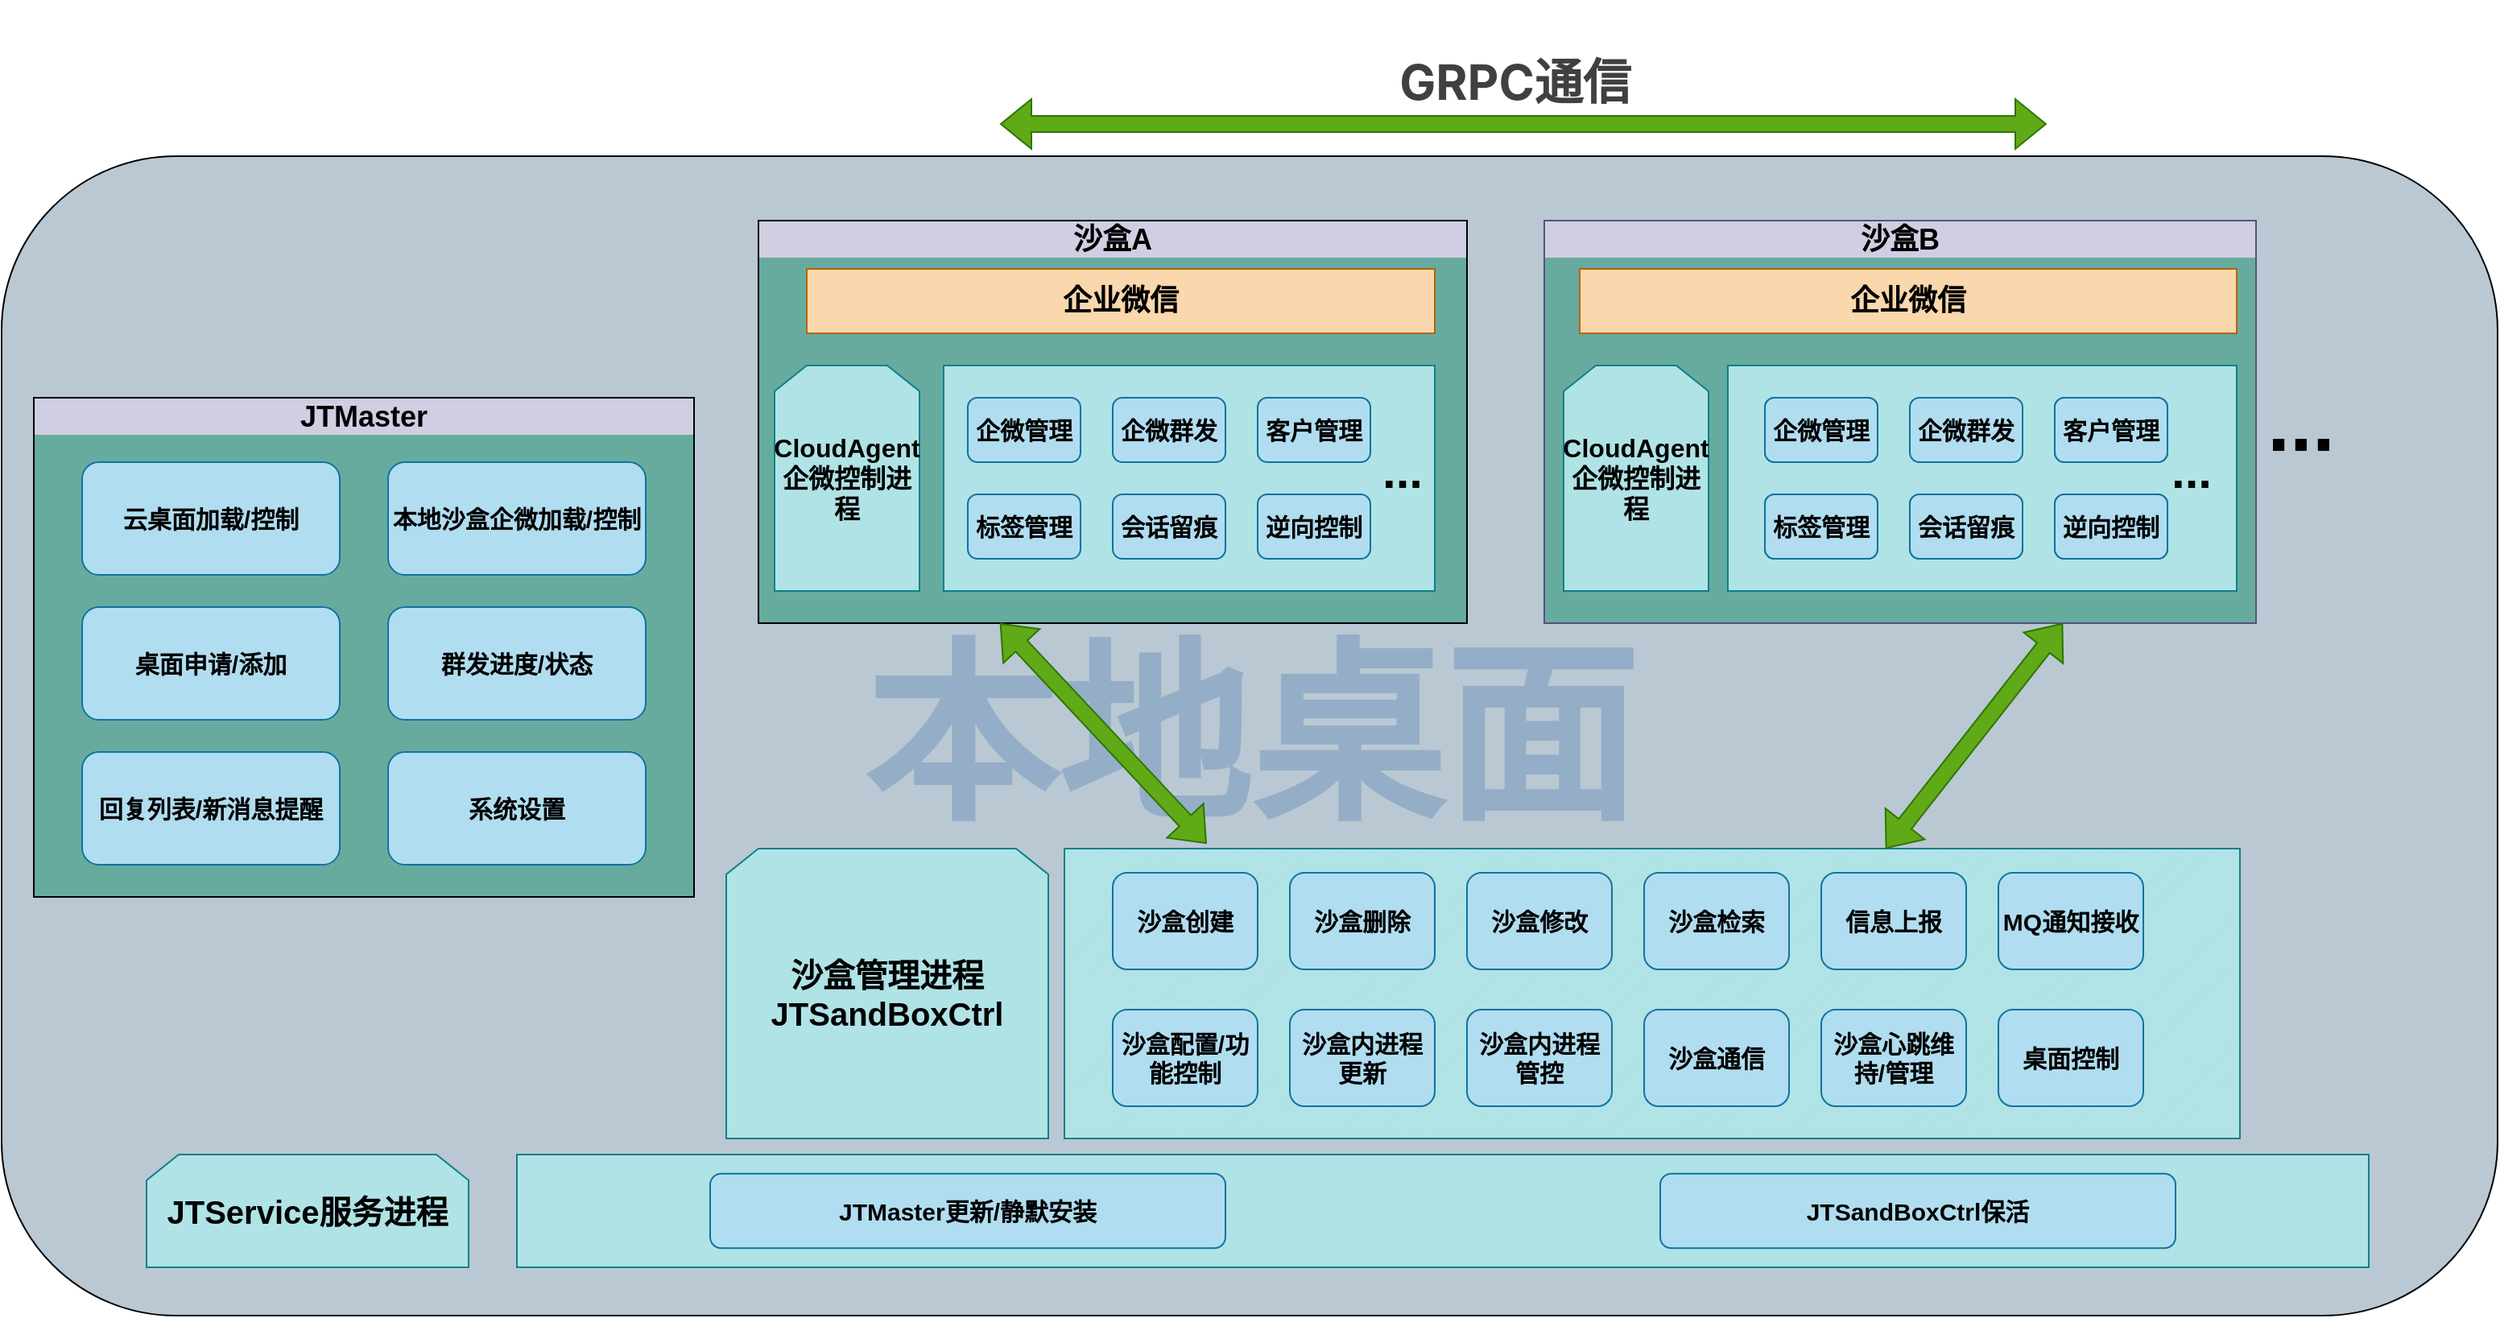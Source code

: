 <mxfile version="24.6.5" type="github">
  <diagram name="第 1 页" id="ROWNbDEXqqBWKoR7fFpO">
    <mxGraphModel dx="2261" dy="1915" grid="1" gridSize="10" guides="1" tooltips="1" connect="1" arrows="1" fold="1" page="1" pageScale="1" pageWidth="827" pageHeight="1169" math="0" shadow="0">
      <root>
        <mxCell id="0" />
        <mxCell id="1" parent="0" />
        <mxCell id="NVcDMvNec6-EQihZazwp-2" value="&lt;h1 style=&quot;font-size: 120px;&quot;&gt;&lt;font&gt;本地桌面&lt;/font&gt;&lt;/h1&gt;" style="rounded=1;whiteSpace=wrap;html=1;fillColor=#BAC8D3;strokeColor=default;fontColor=#004C99;labelBackgroundColor=none;textShadow=0;textOpacity=20;fillStyle=solid;" parent="1" vertex="1">
          <mxGeometry x="-360" y="80" width="1550" height="720" as="geometry" />
        </mxCell>
        <mxCell id="NVcDMvNec6-EQihZazwp-4" value="" style="verticalLabelPosition=bottom;verticalAlign=top;html=1;shape=mxgraph.basic.patternFillRect;fillStyle=diag;step=5;fillStrokeWidth=0.2;fillStrokeColor=#dddddd;fillColor=#b0e3e6;strokeColor=#0e8088;" parent="1" vertex="1">
          <mxGeometry x="300" y="510" width="730" height="180" as="geometry" />
        </mxCell>
        <mxCell id="NVcDMvNec6-EQihZazwp-5" value="&lt;b style=&quot;font-size: 20px;&quot;&gt;沙盒管理进程&lt;br&gt;JTSandBoxCtrl&lt;/b&gt;" style="shape=loopLimit;whiteSpace=wrap;html=1;fillColor=#b0e3e6;strokeColor=#0e8088;" parent="1" vertex="1">
          <mxGeometry x="90" y="510" width="200" height="180" as="geometry" />
        </mxCell>
        <mxCell id="NVcDMvNec6-EQihZazwp-7" value="&lt;b style=&quot;font-size: 15px;&quot;&gt;沙盒创建&lt;/b&gt;" style="rounded=1;whiteSpace=wrap;html=1;fillColor=#b1ddf0;strokeColor=#10739e;" parent="1" vertex="1">
          <mxGeometry x="330" y="525" width="90" height="60" as="geometry" />
        </mxCell>
        <mxCell id="NVcDMvNec6-EQihZazwp-8" value="&lt;b style=&quot;font-size: 15px;&quot;&gt;沙盒删除&lt;/b&gt;" style="rounded=1;whiteSpace=wrap;html=1;fillColor=#b1ddf0;strokeColor=#10739e;" parent="1" vertex="1">
          <mxGeometry x="440" y="525" width="90" height="60" as="geometry" />
        </mxCell>
        <mxCell id="NVcDMvNec6-EQihZazwp-9" value="&lt;b style=&quot;font-size: 15px;&quot;&gt;沙盒修改&lt;/b&gt;" style="rounded=1;whiteSpace=wrap;html=1;fillColor=#b1ddf0;strokeColor=#10739e;" parent="1" vertex="1">
          <mxGeometry x="550" y="525" width="90" height="60" as="geometry" />
        </mxCell>
        <mxCell id="NVcDMvNec6-EQihZazwp-10" value="&lt;b style=&quot;font-size: 15px;&quot;&gt;沙盒检索&lt;/b&gt;" style="rounded=1;whiteSpace=wrap;html=1;fillColor=#b1ddf0;strokeColor=#10739e;" parent="1" vertex="1">
          <mxGeometry x="660" y="525" width="90" height="60" as="geometry" />
        </mxCell>
        <mxCell id="NVcDMvNec6-EQihZazwp-11" value="&lt;span style=&quot;font-size: 15px;&quot;&gt;&lt;b&gt;信息上报&lt;/b&gt;&lt;/span&gt;" style="rounded=1;whiteSpace=wrap;html=1;fillColor=#b1ddf0;strokeColor=#10739e;" parent="1" vertex="1">
          <mxGeometry x="770" y="525" width="90" height="60" as="geometry" />
        </mxCell>
        <mxCell id="NVcDMvNec6-EQihZazwp-12" value="&lt;span style=&quot;font-size: 15px;&quot;&gt;&lt;b&gt;MQ通知接收&lt;/b&gt;&lt;/span&gt;" style="rounded=1;whiteSpace=wrap;html=1;fillColor=#b1ddf0;strokeColor=#10739e;" parent="1" vertex="1">
          <mxGeometry x="880" y="525" width="90" height="60" as="geometry" />
        </mxCell>
        <mxCell id="NVcDMvNec6-EQihZazwp-13" value="&lt;span style=&quot;font-size: 15px;&quot;&gt;&lt;b&gt;沙盒内进程更新&lt;/b&gt;&lt;/span&gt;" style="rounded=1;whiteSpace=wrap;html=1;fillColor=#b1ddf0;strokeColor=#10739e;" parent="1" vertex="1">
          <mxGeometry x="440" y="610" width="90" height="60" as="geometry" />
        </mxCell>
        <mxCell id="NVcDMvNec6-EQihZazwp-14" value="&lt;span style=&quot;font-size: 15px;&quot;&gt;&lt;b&gt;沙盒内进程管控&lt;/b&gt;&lt;/span&gt;" style="rounded=1;whiteSpace=wrap;html=1;fillColor=#b1ddf0;strokeColor=#10739e;" parent="1" vertex="1">
          <mxGeometry x="550" y="610" width="90" height="60" as="geometry" />
        </mxCell>
        <mxCell id="NVcDMvNec6-EQihZazwp-19" value="&lt;span style=&quot;font-size: 15px;&quot;&gt;&lt;b&gt;沙盒配置/功能控制&lt;/b&gt;&lt;/span&gt;" style="rounded=1;whiteSpace=wrap;html=1;fillColor=#b1ddf0;strokeColor=#10739e;" parent="1" vertex="1">
          <mxGeometry x="330" y="610" width="90" height="60" as="geometry" />
        </mxCell>
        <mxCell id="NVcDMvNec6-EQihZazwp-20" value="&lt;span style=&quot;font-size: 15px;&quot;&gt;&lt;b&gt;沙盒心跳维持/管理&lt;/b&gt;&lt;/span&gt;" style="rounded=1;whiteSpace=wrap;html=1;fillColor=#b1ddf0;strokeColor=#10739e;" parent="1" vertex="1">
          <mxGeometry x="770" y="610" width="90" height="60" as="geometry" />
        </mxCell>
        <mxCell id="NVcDMvNec6-EQihZazwp-21" value="&lt;span style=&quot;font-size: 15px;&quot;&gt;&lt;b&gt;沙盒通信&lt;/b&gt;&lt;/span&gt;" style="rounded=1;whiteSpace=wrap;html=1;fillColor=#b1ddf0;strokeColor=#10739e;" parent="1" vertex="1">
          <mxGeometry x="660" y="610" width="90" height="60" as="geometry" />
        </mxCell>
        <mxCell id="NVcDMvNec6-EQihZazwp-22" value="&lt;span style=&quot;font-size: 15px;&quot;&gt;&lt;b&gt;桌面控制&lt;/b&gt;&lt;/span&gt;" style="rounded=1;whiteSpace=wrap;html=1;fillColor=#b1ddf0;strokeColor=#10739e;" parent="1" vertex="1">
          <mxGeometry x="880" y="610" width="90" height="60" as="geometry" />
        </mxCell>
        <mxCell id="NVcDMvNec6-EQihZazwp-23" value="&lt;b&gt;&lt;font style=&quot;font-size: 20px;&quot;&gt;JTService服务进程&lt;/font&gt;&lt;/b&gt;" style="shape=loopLimit;whiteSpace=wrap;html=1;fillColor=#b0e3e6;strokeColor=#0e8088;" parent="1" vertex="1">
          <mxGeometry x="-270" y="700" width="200" height="70" as="geometry" />
        </mxCell>
        <mxCell id="NVcDMvNec6-EQihZazwp-24" value="" style="rounded=0;whiteSpace=wrap;html=1;fillColor=#b0e3e6;strokeColor=#0e8088;" parent="1" vertex="1">
          <mxGeometry x="-40" y="700" width="1150" height="70" as="geometry" />
        </mxCell>
        <mxCell id="NVcDMvNec6-EQihZazwp-25" value="&lt;b style=&quot;&quot;&gt;&lt;font style=&quot;font-size: 15px;&quot;&gt;JTSandBoxCtrl保活&lt;/font&gt;&lt;/b&gt;" style="rounded=1;whiteSpace=wrap;html=1;fillColor=#b1ddf0;strokeColor=#10739e;" parent="1" vertex="1">
          <mxGeometry x="670" y="711.88" width="320" height="46.25" as="geometry" />
        </mxCell>
        <mxCell id="NVcDMvNec6-EQihZazwp-29" value="&lt;h2&gt;沙盒A&lt;/h2&gt;" style="swimlane;whiteSpace=wrap;html=1;fillColor=#d0cee2;strokeColor=default;swimlaneLine=0;glass=0;rounded=0;swimlaneFillColor=#67AB9F;" parent="1" vertex="1">
          <mxGeometry x="110" y="120" width="440" height="250" as="geometry" />
        </mxCell>
        <mxCell id="NVcDMvNec6-EQihZazwp-43" value="&lt;b&gt;&lt;font style=&quot;font-size: 16px;&quot;&gt;CloudAgent企微控制进程&lt;/font&gt;&lt;/b&gt;" style="shape=loopLimit;whiteSpace=wrap;html=1;fillColor=#b0e3e6;strokeColor=#0e8088;" parent="NVcDMvNec6-EQihZazwp-29" vertex="1">
          <mxGeometry x="10" y="90" width="90" height="140" as="geometry" />
        </mxCell>
        <mxCell id="NVcDMvNec6-EQihZazwp-45" value="" style="rounded=0;whiteSpace=wrap;html=1;fillColor=#b0e3e6;strokeColor=#0e8088;" parent="NVcDMvNec6-EQihZazwp-29" vertex="1">
          <mxGeometry x="115" y="90" width="305" height="140" as="geometry" />
        </mxCell>
        <mxCell id="NVcDMvNec6-EQihZazwp-47" value="&lt;b style=&quot;font-size: 15px;&quot;&gt;企微管理&lt;/b&gt;" style="rounded=1;whiteSpace=wrap;html=1;fillColor=#b1ddf0;strokeColor=#10739e;" parent="NVcDMvNec6-EQihZazwp-29" vertex="1">
          <mxGeometry x="130" y="110" width="70" height="40" as="geometry" />
        </mxCell>
        <mxCell id="NVcDMvNec6-EQihZazwp-48" value="&lt;span style=&quot;font-size: 15px;&quot;&gt;&lt;b&gt;企微群发&lt;/b&gt;&lt;/span&gt;" style="rounded=1;whiteSpace=wrap;html=1;fillColor=#b1ddf0;strokeColor=#10739e;" parent="NVcDMvNec6-EQihZazwp-29" vertex="1">
          <mxGeometry x="220" y="110" width="70" height="40" as="geometry" />
        </mxCell>
        <mxCell id="NVcDMvNec6-EQihZazwp-49" value="&lt;span style=&quot;font-size: 15px;&quot;&gt;&lt;b&gt;客户管理&lt;/b&gt;&lt;/span&gt;" style="rounded=1;whiteSpace=wrap;html=1;fillColor=#b1ddf0;strokeColor=#10739e;" parent="NVcDMvNec6-EQihZazwp-29" vertex="1">
          <mxGeometry x="310" y="110" width="70" height="40" as="geometry" />
        </mxCell>
        <mxCell id="NVcDMvNec6-EQihZazwp-56" value="&lt;span style=&quot;font-size: 15px;&quot;&gt;&lt;b&gt;标签管理&lt;/b&gt;&lt;/span&gt;" style="rounded=1;whiteSpace=wrap;html=1;fillColor=#b1ddf0;strokeColor=#10739e;" parent="NVcDMvNec6-EQihZazwp-29" vertex="1">
          <mxGeometry x="130" y="170" width="70" height="40" as="geometry" />
        </mxCell>
        <mxCell id="NVcDMvNec6-EQihZazwp-57" value="&lt;span style=&quot;font-size: 15px;&quot;&gt;&lt;b&gt;会话留痕&lt;/b&gt;&lt;/span&gt;" style="rounded=1;whiteSpace=wrap;html=1;fillColor=#b1ddf0;strokeColor=#10739e;" parent="NVcDMvNec6-EQihZazwp-29" vertex="1">
          <mxGeometry x="220" y="170" width="70" height="40" as="geometry" />
        </mxCell>
        <mxCell id="NVcDMvNec6-EQihZazwp-58" value="&lt;span style=&quot;font-size: 15px;&quot;&gt;&lt;b&gt;逆向控制&lt;/b&gt;&lt;/span&gt;" style="rounded=1;whiteSpace=wrap;html=1;fillColor=#b1ddf0;strokeColor=#10739e;" parent="NVcDMvNec6-EQihZazwp-29" vertex="1">
          <mxGeometry x="310" y="170" width="70" height="40" as="geometry" />
        </mxCell>
        <mxCell id="NVcDMvNec6-EQihZazwp-84" value="&lt;h1&gt;&lt;font style=&quot;font-size: 30px;&quot;&gt;...&lt;/font&gt;&lt;/h1&gt;" style="text;html=1;align=center;verticalAlign=middle;whiteSpace=wrap;rounded=0;" parent="NVcDMvNec6-EQihZazwp-29" vertex="1">
          <mxGeometry x="370" y="140" width="60" height="30" as="geometry" />
        </mxCell>
        <mxCell id="NVcDMvNec6-EQihZazwp-30" value="&lt;h2&gt;沙盒B&lt;/h2&gt;" style="swimlane;whiteSpace=wrap;html=1;fillColor=#d0cee2;strokeColor=#56517e;swimlaneLine=0;swimlaneFillColor=#67AB9F;" parent="1" vertex="1">
          <mxGeometry x="598" y="120" width="442" height="250" as="geometry" />
        </mxCell>
        <mxCell id="NVcDMvNec6-EQihZazwp-42" value="&lt;h2&gt;企业微信&lt;/h2&gt;" style="rounded=0;whiteSpace=wrap;html=1;fillColor=#fad7ac;strokeColor=#b46504;" parent="NVcDMvNec6-EQihZazwp-30" vertex="1">
          <mxGeometry x="22" y="30" width="408" height="40" as="geometry" />
        </mxCell>
        <mxCell id="NVcDMvNec6-EQihZazwp-44" value="&lt;b&gt;&lt;font style=&quot;font-size: 16px;&quot;&gt;CloudAgent企微控制进程&lt;/font&gt;&lt;/b&gt;" style="shape=loopLimit;whiteSpace=wrap;html=1;fillColor=#b0e3e6;strokeColor=#0e8088;" parent="NVcDMvNec6-EQihZazwp-30" vertex="1">
          <mxGeometry x="12" y="90" width="90" height="140" as="geometry" />
        </mxCell>
        <mxCell id="NVcDMvNec6-EQihZazwp-46" value="" style="rounded=0;whiteSpace=wrap;html=1;fillColor=#b0e3e6;strokeColor=#0e8088;" parent="NVcDMvNec6-EQihZazwp-30" vertex="1">
          <mxGeometry x="114" y="90" width="316" height="140" as="geometry" />
        </mxCell>
        <mxCell id="NVcDMvNec6-EQihZazwp-66" value="&lt;b style=&quot;font-size: 15px;&quot;&gt;企微管理&lt;/b&gt;" style="rounded=1;whiteSpace=wrap;html=1;fillColor=#b1ddf0;strokeColor=#10739e;" parent="NVcDMvNec6-EQihZazwp-30" vertex="1">
          <mxGeometry x="137" y="110" width="70" height="40" as="geometry" />
        </mxCell>
        <mxCell id="NVcDMvNec6-EQihZazwp-67" value="&lt;span style=&quot;font-size: 15px;&quot;&gt;&lt;b&gt;企微群发&lt;/b&gt;&lt;/span&gt;" style="rounded=1;whiteSpace=wrap;html=1;fillColor=#b1ddf0;strokeColor=#10739e;" parent="NVcDMvNec6-EQihZazwp-30" vertex="1">
          <mxGeometry x="227" y="110" width="70" height="40" as="geometry" />
        </mxCell>
        <mxCell id="NVcDMvNec6-EQihZazwp-68" value="&lt;span style=&quot;font-size: 15px;&quot;&gt;&lt;b&gt;客户管理&lt;/b&gt;&lt;/span&gt;" style="rounded=1;whiteSpace=wrap;html=1;fillColor=#b1ddf0;strokeColor=#10739e;" parent="NVcDMvNec6-EQihZazwp-30" vertex="1">
          <mxGeometry x="317" y="110" width="70" height="40" as="geometry" />
        </mxCell>
        <mxCell id="NVcDMvNec6-EQihZazwp-69" value="&lt;span style=&quot;font-size: 15px;&quot;&gt;&lt;b&gt;会话留痕&lt;/b&gt;&lt;/span&gt;" style="rounded=1;whiteSpace=wrap;html=1;fillColor=#b1ddf0;strokeColor=#10739e;" parent="NVcDMvNec6-EQihZazwp-30" vertex="1">
          <mxGeometry x="227" y="170" width="70" height="40" as="geometry" />
        </mxCell>
        <mxCell id="NVcDMvNec6-EQihZazwp-70" value="&lt;span style=&quot;font-size: 15px;&quot;&gt;&lt;b&gt;标签管理&lt;/b&gt;&lt;/span&gt;" style="rounded=1;whiteSpace=wrap;html=1;fillColor=#b1ddf0;strokeColor=#10739e;" parent="NVcDMvNec6-EQihZazwp-30" vertex="1">
          <mxGeometry x="137" y="170" width="70" height="40" as="geometry" />
        </mxCell>
        <mxCell id="NVcDMvNec6-EQihZazwp-71" value="&lt;span style=&quot;font-size: 15px;&quot;&gt;&lt;b&gt;逆向控制&lt;/b&gt;&lt;/span&gt;" style="rounded=1;whiteSpace=wrap;html=1;fillColor=#b1ddf0;strokeColor=#10739e;" parent="NVcDMvNec6-EQihZazwp-30" vertex="1">
          <mxGeometry x="317" y="170" width="70" height="40" as="geometry" />
        </mxCell>
        <mxCell id="NVcDMvNec6-EQihZazwp-73" value="&lt;b style=&quot;font-size: 15px;&quot;&gt;企微管理&lt;/b&gt;" style="rounded=1;whiteSpace=wrap;html=1;fillColor=#b1ddf0;strokeColor=#10739e;" parent="NVcDMvNec6-EQihZazwp-30" vertex="1">
          <mxGeometry x="137" y="110" width="70" height="40" as="geometry" />
        </mxCell>
        <mxCell id="NVcDMvNec6-EQihZazwp-78" value="&lt;span style=&quot;font-size: 15px;&quot;&gt;&lt;b&gt;客户管理&lt;/b&gt;&lt;/span&gt;" style="rounded=1;whiteSpace=wrap;html=1;fillColor=#b1ddf0;strokeColor=#10739e;" parent="NVcDMvNec6-EQihZazwp-30" vertex="1">
          <mxGeometry x="317" y="110" width="70" height="40" as="geometry" />
        </mxCell>
        <mxCell id="NVcDMvNec6-EQihZazwp-79" value="&lt;span style=&quot;font-size: 15px;&quot;&gt;&lt;b&gt;标签管理&lt;/b&gt;&lt;/span&gt;" style="rounded=1;whiteSpace=wrap;html=1;fillColor=#b1ddf0;strokeColor=#10739e;" parent="NVcDMvNec6-EQihZazwp-30" vertex="1">
          <mxGeometry x="137" y="170" width="70" height="40" as="geometry" />
        </mxCell>
        <mxCell id="NVcDMvNec6-EQihZazwp-81" value="&lt;span style=&quot;font-size: 15px;&quot;&gt;&lt;b&gt;会话留痕&lt;/b&gt;&lt;/span&gt;" style="rounded=1;whiteSpace=wrap;html=1;fillColor=#b1ddf0;strokeColor=#10739e;" parent="NVcDMvNec6-EQihZazwp-30" vertex="1">
          <mxGeometry x="227" y="170" width="70" height="40" as="geometry" />
        </mxCell>
        <mxCell id="NVcDMvNec6-EQihZazwp-82" value="&lt;span style=&quot;font-size: 15px;&quot;&gt;&lt;b&gt;逆向控制&lt;/b&gt;&lt;/span&gt;" style="rounded=1;whiteSpace=wrap;html=1;fillColor=#b1ddf0;strokeColor=#10739e;" parent="NVcDMvNec6-EQihZazwp-30" vertex="1">
          <mxGeometry x="317" y="170" width="70" height="40" as="geometry" />
        </mxCell>
        <mxCell id="NVcDMvNec6-EQihZazwp-85" value="&lt;h1&gt;&lt;font style=&quot;font-size: 30px;&quot;&gt;...&lt;/font&gt;&lt;/h1&gt;" style="text;html=1;align=center;verticalAlign=middle;whiteSpace=wrap;rounded=0;" parent="NVcDMvNec6-EQihZazwp-30" vertex="1">
          <mxGeometry x="372" y="140" width="60" height="30" as="geometry" />
        </mxCell>
        <mxCell id="NVcDMvNec6-EQihZazwp-32" value="" style="shape=flexArrow;endArrow=classic;startArrow=classic;html=1;rounded=0;exitX=0.121;exitY=-0.017;exitDx=0;exitDy=0;exitPerimeter=0;fillColor=#60a917;strokeColor=#2D7600;" parent="1" source="NVcDMvNec6-EQihZazwp-4" edge="1">
          <mxGeometry width="100" height="100" relative="1" as="geometry">
            <mxPoint x="385.5" y="508.92" as="sourcePoint" />
            <mxPoint x="260" y="370" as="targetPoint" />
          </mxGeometry>
        </mxCell>
        <mxCell id="NVcDMvNec6-EQihZazwp-33" value="" style="shape=flexArrow;endArrow=classic;startArrow=classic;html=1;rounded=0;exitX=0.705;exitY=0;exitDx=0;exitDy=0;exitPerimeter=0;fillColor=#60a917;strokeColor=#2D7600;" parent="1" edge="1">
          <mxGeometry width="100" height="100" relative="1" as="geometry">
            <mxPoint x="810.0" y="510" as="sourcePoint" />
            <mxPoint x="920" y="370" as="targetPoint" />
          </mxGeometry>
        </mxCell>
        <mxCell id="NVcDMvNec6-EQihZazwp-37" value="" style="shape=flexArrow;endArrow=classic;startArrow=classic;html=1;rounded=0;fillColor=#60a917;strokeColor=#2D7600;" parent="1" edge="1">
          <mxGeometry width="100" height="100" relative="1" as="geometry">
            <mxPoint x="260" y="60" as="sourcePoint" />
            <mxPoint x="910" y="60" as="targetPoint" />
          </mxGeometry>
        </mxCell>
        <mxCell id="NVcDMvNec6-EQihZazwp-39" value="&lt;h1 style=&quot;box-sizing: border-box; margin-top: 32px; margin-bottom: 0.5em; color: rgb(64, 64, 64); text-rendering: optimizelegibility; font-size: 30px; word-break: break-word; font-family: -apple-system, BlinkMacSystemFont, &amp;quot;Apple Color Emoji&amp;quot;, &amp;quot;Segoe UI Emoji&amp;quot;, &amp;quot;Segoe UI Symbol&amp;quot;, &amp;quot;Segoe UI&amp;quot;, &amp;quot;PingFang SC&amp;quot;, &amp;quot;Hiragino Sans GB&amp;quot;, &amp;quot;Microsoft YaHei&amp;quot;, &amp;quot;Helvetica Neue&amp;quot;, Helvetica, Arial, sans-serif; text-align: start;&quot; class=&quot;_1RuRku&quot;&gt;GRPC通信&lt;/h1&gt;" style="text;html=1;align=center;verticalAlign=middle;whiteSpace=wrap;rounded=0;" parent="1" vertex="1">
          <mxGeometry x="450" y="10" width="260" height="30" as="geometry" />
        </mxCell>
        <mxCell id="NVcDMvNec6-EQihZazwp-40" value="&lt;h1&gt;&lt;font style=&quot;font-size: 50px;&quot;&gt;...&lt;/font&gt;&lt;/h1&gt;" style="text;html=1;align=center;verticalAlign=middle;whiteSpace=wrap;rounded=0;" parent="1" vertex="1">
          <mxGeometry x="1038" y="230" width="60" height="30" as="geometry" />
        </mxCell>
        <mxCell id="NVcDMvNec6-EQihZazwp-41" value="&lt;h2&gt;企业微信&lt;/h2&gt;" style="rounded=0;whiteSpace=wrap;html=1;fillColor=#fad7ac;strokeColor=#b46504;" parent="1" vertex="1">
          <mxGeometry x="140" y="150" width="390" height="40" as="geometry" />
        </mxCell>
        <mxCell id="XvHE_PEpv58GvaynCsmy-30" value="&lt;b style=&quot;&quot;&gt;&lt;font style=&quot;font-size: 15px;&quot;&gt;JTMaster更新/静默安装&lt;/font&gt;&lt;/b&gt;" style="rounded=1;whiteSpace=wrap;html=1;fillColor=#b1ddf0;strokeColor=#10739e;" vertex="1" parent="1">
          <mxGeometry x="80" y="711.88" width="320" height="46.25" as="geometry" />
        </mxCell>
        <mxCell id="XvHE_PEpv58GvaynCsmy-31" value="&lt;h2&gt;JTMaster&lt;/h2&gt;" style="swimlane;whiteSpace=wrap;html=1;fillColor=#d0cee2;strokeColor=default;swimlaneLine=0;glass=0;rounded=0;swimlaneFillColor=#67AB9F;" vertex="1" parent="1">
          <mxGeometry x="-340" y="230" width="410" height="310" as="geometry" />
        </mxCell>
        <mxCell id="XvHE_PEpv58GvaynCsmy-34" value="&lt;span style=&quot;font-size: 15px;&quot;&gt;&lt;b&gt;云桌面加载/控制&lt;/b&gt;&lt;/span&gt;" style="rounded=1;whiteSpace=wrap;html=1;fillColor=#b1ddf0;strokeColor=#10739e;" vertex="1" parent="XvHE_PEpv58GvaynCsmy-31">
          <mxGeometry x="30" y="40" width="160" height="70" as="geometry" />
        </mxCell>
        <mxCell id="XvHE_PEpv58GvaynCsmy-41" value="&lt;span style=&quot;font-size: 15px;&quot;&gt;&lt;b&gt;本地沙盒企微加载/控制&lt;/b&gt;&lt;/span&gt;" style="rounded=1;whiteSpace=wrap;html=1;fillColor=#b1ddf0;strokeColor=#10739e;" vertex="1" parent="XvHE_PEpv58GvaynCsmy-31">
          <mxGeometry x="220" y="40" width="160" height="70" as="geometry" />
        </mxCell>
        <mxCell id="XvHE_PEpv58GvaynCsmy-45" value="&lt;span style=&quot;font-size: 15px;&quot;&gt;&lt;b&gt;桌面申请/添加&lt;/b&gt;&lt;/span&gt;" style="rounded=1;whiteSpace=wrap;html=1;fillColor=#b1ddf0;strokeColor=#10739e;" vertex="1" parent="XvHE_PEpv58GvaynCsmy-31">
          <mxGeometry x="30" y="130" width="160" height="70" as="geometry" />
        </mxCell>
        <mxCell id="XvHE_PEpv58GvaynCsmy-46" value="&lt;span style=&quot;font-size: 15px;&quot;&gt;&lt;b&gt;群发进度/状态&lt;/b&gt;&lt;/span&gt;" style="rounded=1;whiteSpace=wrap;html=1;fillColor=#b1ddf0;strokeColor=#10739e;" vertex="1" parent="XvHE_PEpv58GvaynCsmy-31">
          <mxGeometry x="220" y="130" width="160" height="70" as="geometry" />
        </mxCell>
        <mxCell id="XvHE_PEpv58GvaynCsmy-47" value="&lt;span style=&quot;font-size: 15px;&quot;&gt;&lt;b&gt;回复列表/新消息提醒&lt;/b&gt;&lt;/span&gt;" style="rounded=1;whiteSpace=wrap;html=1;fillColor=#b1ddf0;strokeColor=#10739e;" vertex="1" parent="XvHE_PEpv58GvaynCsmy-31">
          <mxGeometry x="30" y="220" width="160" height="70" as="geometry" />
        </mxCell>
        <mxCell id="XvHE_PEpv58GvaynCsmy-48" value="&lt;span style=&quot;font-size: 15px;&quot;&gt;&lt;b&gt;系统设置&lt;/b&gt;&lt;/span&gt;" style="rounded=1;whiteSpace=wrap;html=1;fillColor=#b1ddf0;strokeColor=#10739e;" vertex="1" parent="XvHE_PEpv58GvaynCsmy-31">
          <mxGeometry x="220" y="220" width="160" height="70" as="geometry" />
        </mxCell>
      </root>
    </mxGraphModel>
  </diagram>
</mxfile>
